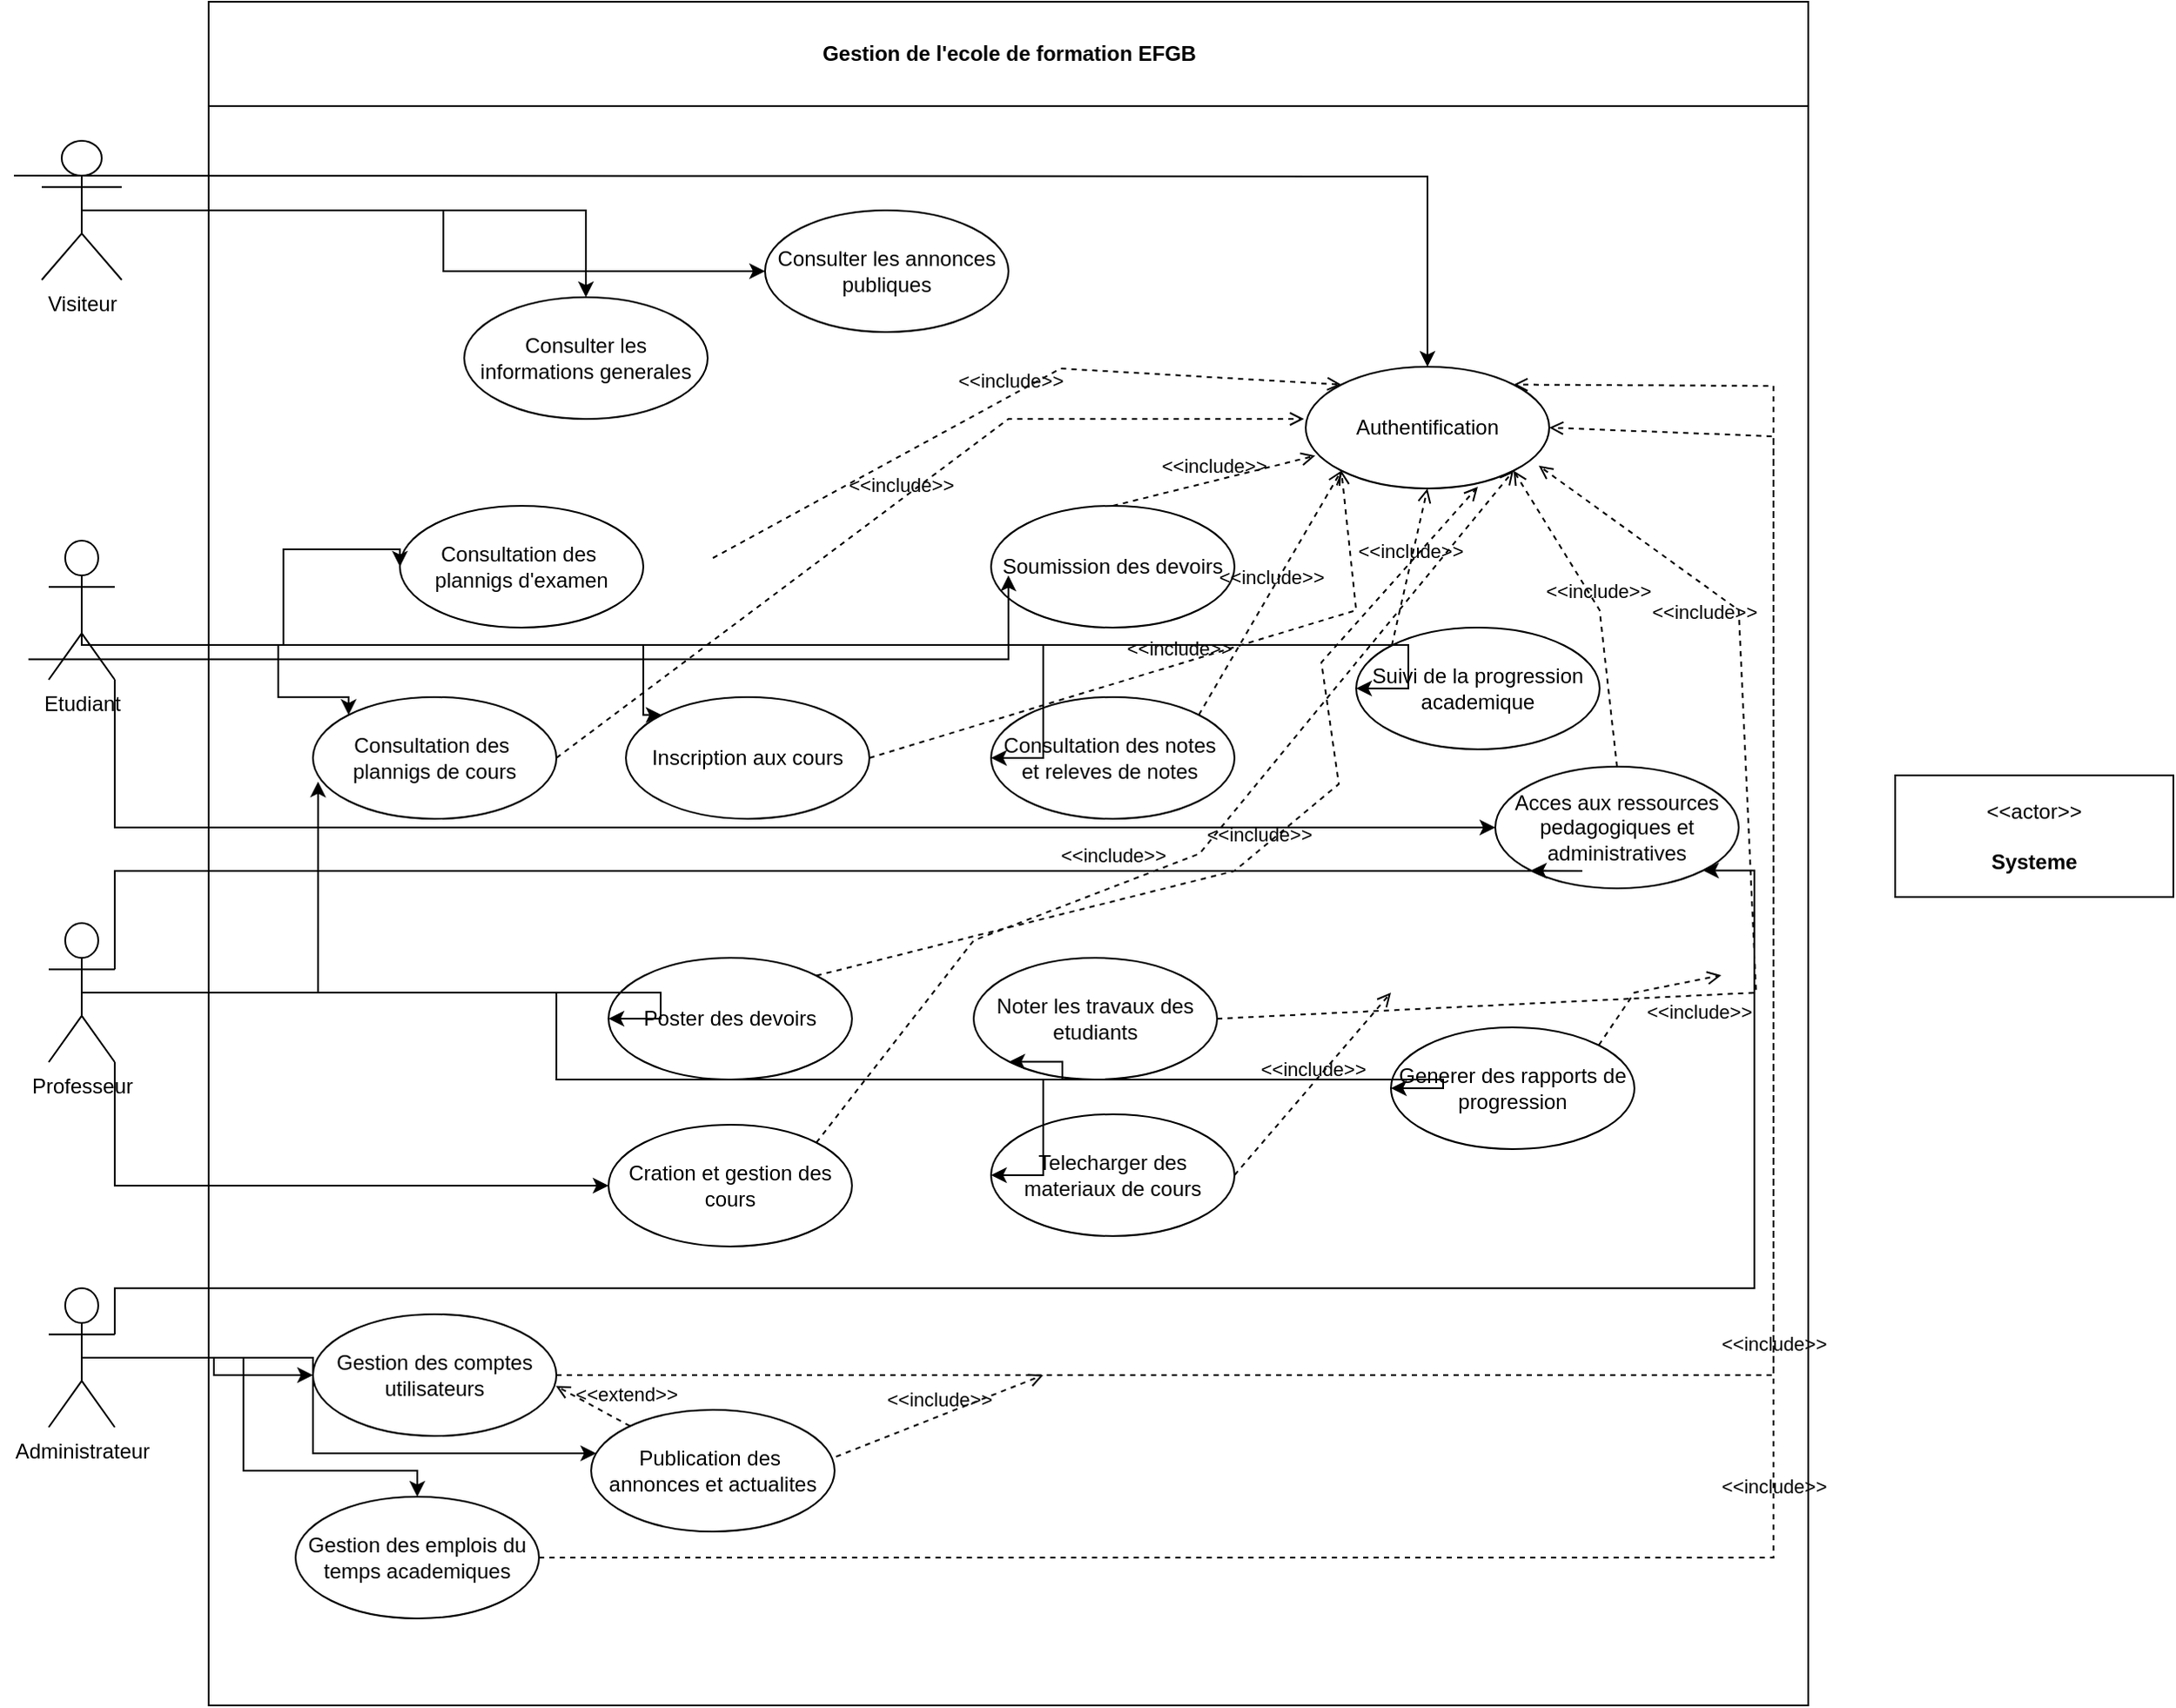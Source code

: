 <mxfile version="26.0.9">
  <diagram id="prtHgNgQTEPvFCAcTncT" name="Page-1">
    <mxGraphModel dx="2585" dy="3616" grid="1" gridSize="10" guides="1" tooltips="1" connect="1" arrows="1" fold="1" page="1" pageScale="1" pageWidth="827" pageHeight="1169" math="0" shadow="0">
      <root>
        <mxCell id="0" />
        <mxCell id="1" parent="0" />
        <mxCell id="dNxyNK7c78bLwvsdeMH5-11" value="Gestion de l&#39;ecole de formation EFGB" style="swimlane;html=1;startSize=60;horizontal=1;containerType=tree;glass=0;" parent="1" vertex="1">
          <mxGeometry x="510" y="-1220" width="920" height="980" as="geometry" />
        </mxCell>
        <mxCell id="xym6LAQNSdxRwfko9QI_-4" value="Authentification" style="ellipse;whiteSpace=wrap;html=1;" vertex="1" parent="dNxyNK7c78bLwvsdeMH5-11">
          <mxGeometry x="631" y="210" width="140" height="70" as="geometry" />
        </mxCell>
        <mxCell id="xym6LAQNSdxRwfko9QI_-5" value="Gestion des comptes utilisateurs" style="ellipse;whiteSpace=wrap;html=1;" vertex="1" parent="dNxyNK7c78bLwvsdeMH5-11">
          <mxGeometry x="60" y="755" width="140" height="70" as="geometry" />
        </mxCell>
        <mxCell id="xym6LAQNSdxRwfko9QI_-6" value="Gestion des emplois du temps academiques" style="ellipse;whiteSpace=wrap;html=1;" vertex="1" parent="dNxyNK7c78bLwvsdeMH5-11">
          <mxGeometry x="50" y="860" width="140" height="70" as="geometry" />
        </mxCell>
        <mxCell id="xym6LAQNSdxRwfko9QI_-7" value="Consultation des&amp;nbsp;&lt;div&gt;plannigs de cours&lt;/div&gt;" style="ellipse;whiteSpace=wrap;html=1;" vertex="1" parent="dNxyNK7c78bLwvsdeMH5-11">
          <mxGeometry x="60" y="400" width="140" height="70" as="geometry" />
        </mxCell>
        <mxCell id="xym6LAQNSdxRwfko9QI_-8" value="Consultation des&amp;nbsp;&lt;div&gt;plannigs d&#39;examen&lt;/div&gt;" style="ellipse;whiteSpace=wrap;html=1;" vertex="1" parent="dNxyNK7c78bLwvsdeMH5-11">
          <mxGeometry x="110" y="290" width="140" height="70" as="geometry" />
        </mxCell>
        <mxCell id="xym6LAQNSdxRwfko9QI_-9" value="Consultation des notes&amp;nbsp;&lt;div&gt;et releves de notes&amp;nbsp;&lt;/div&gt;" style="ellipse;whiteSpace=wrap;html=1;" vertex="1" parent="dNxyNK7c78bLwvsdeMH5-11">
          <mxGeometry x="450" y="400" width="140" height="70" as="geometry" />
        </mxCell>
        <mxCell id="xym6LAQNSdxRwfko9QI_-10" value="Inscription aux cours" style="ellipse;whiteSpace=wrap;html=1;" vertex="1" parent="dNxyNK7c78bLwvsdeMH5-11">
          <mxGeometry x="240" y="400" width="140" height="70" as="geometry" />
        </mxCell>
        <mxCell id="xym6LAQNSdxRwfko9QI_-11" value="Soumission des devoirs" style="ellipse;whiteSpace=wrap;html=1;" vertex="1" parent="dNxyNK7c78bLwvsdeMH5-11">
          <mxGeometry x="450" y="290" width="140" height="70" as="geometry" />
        </mxCell>
        <mxCell id="xym6LAQNSdxRwfko9QI_-12" value="Cration et gestion des cours" style="ellipse;whiteSpace=wrap;html=1;" vertex="1" parent="dNxyNK7c78bLwvsdeMH5-11">
          <mxGeometry x="230" y="646" width="140" height="70" as="geometry" />
        </mxCell>
        <mxCell id="xym6LAQNSdxRwfko9QI_-13" value="Poster des devoirs" style="ellipse;whiteSpace=wrap;html=1;" vertex="1" parent="dNxyNK7c78bLwvsdeMH5-11">
          <mxGeometry x="230" y="550" width="140" height="70" as="geometry" />
        </mxCell>
        <mxCell id="xym6LAQNSdxRwfko9QI_-14" value="Noter les travaux des etudiants" style="ellipse;whiteSpace=wrap;html=1;" vertex="1" parent="dNxyNK7c78bLwvsdeMH5-11">
          <mxGeometry x="440" y="550" width="140" height="70" as="geometry" />
        </mxCell>
        <mxCell id="xym6LAQNSdxRwfko9QI_-15" value="Telecharger des materiaux de cours" style="ellipse;whiteSpace=wrap;html=1;" vertex="1" parent="dNxyNK7c78bLwvsdeMH5-11">
          <mxGeometry x="450" y="640" width="140" height="70" as="geometry" />
        </mxCell>
        <mxCell id="xym6LAQNSdxRwfko9QI_-16" value="Generer des rapports de progression" style="ellipse;whiteSpace=wrap;html=1;" vertex="1" parent="dNxyNK7c78bLwvsdeMH5-11">
          <mxGeometry x="680" y="590" width="140" height="70" as="geometry" />
        </mxCell>
        <mxCell id="xym6LAQNSdxRwfko9QI_-17" value="Publication des&amp;nbsp;&lt;div&gt;annonces et actualites&lt;/div&gt;" style="ellipse;whiteSpace=wrap;html=1;" vertex="1" parent="dNxyNK7c78bLwvsdeMH5-11">
          <mxGeometry x="220" y="810" width="140" height="70" as="geometry" />
        </mxCell>
        <mxCell id="xym6LAQNSdxRwfko9QI_-18" value="Acces aux ressources pedagogiques et administratives" style="ellipse;whiteSpace=wrap;html=1;" vertex="1" parent="dNxyNK7c78bLwvsdeMH5-11">
          <mxGeometry x="740" y="440" width="140" height="70" as="geometry" />
        </mxCell>
        <mxCell id="xym6LAQNSdxRwfko9QI_-19" value="Consulter les annonces publiques" style="ellipse;whiteSpace=wrap;html=1;" vertex="1" parent="dNxyNK7c78bLwvsdeMH5-11">
          <mxGeometry x="320" y="120" width="140" height="70" as="geometry" />
        </mxCell>
        <mxCell id="xym6LAQNSdxRwfko9QI_-20" value="Consulter les informations generales" style="ellipse;whiteSpace=wrap;html=1;" vertex="1" parent="dNxyNK7c78bLwvsdeMH5-11">
          <mxGeometry x="147" y="170" width="140" height="70" as="geometry" />
        </mxCell>
        <mxCell id="xym6LAQNSdxRwfko9QI_-36" style="edgeStyle=orthogonalEdgeStyle;rounded=0;orthogonalLoop=1;jettySize=auto;html=1;exitX=0.5;exitY=0.5;exitDx=0;exitDy=0;exitPerimeter=0;entryX=0.5;entryY=0;entryDx=0;entryDy=0;" edge="1" parent="dNxyNK7c78bLwvsdeMH5-11" target="xym6LAQNSdxRwfko9QI_-4">
          <mxGeometry relative="1" as="geometry">
            <mxPoint x="-112.0" y="100" as="sourcePoint" />
            <mxPoint x="692.0" y="180" as="targetPoint" />
          </mxGeometry>
        </mxCell>
        <mxCell id="xym6LAQNSdxRwfko9QI_-43" style="edgeStyle=orthogonalEdgeStyle;rounded=0;orthogonalLoop=1;jettySize=auto;html=1;exitX=0.5;exitY=0.5;exitDx=0;exitDy=0;exitPerimeter=0;entryX=0.076;entryY=0.311;entryDx=0;entryDy=0;entryPerimeter=0;" edge="1" parent="dNxyNK7c78bLwvsdeMH5-11">
          <mxGeometry relative="1" as="geometry">
            <mxPoint x="-103.67" y="378.23" as="sourcePoint" />
            <mxPoint x="459.97" y="330" as="targetPoint" />
            <Array as="points">
              <mxPoint x="460.33" y="378.23" />
            </Array>
          </mxGeometry>
        </mxCell>
        <mxCell id="xym6LAQNSdxRwfko9QI_-57" value="&amp;lt;&amp;lt;include&amp;gt;&amp;gt;" style="html=1;verticalAlign=bottom;labelBackgroundColor=none;endArrow=open;endFill=0;dashed=1;rounded=0;exitX=1;exitY=0.5;exitDx=0;exitDy=0;entryX=1;entryY=0;entryDx=0;entryDy=0;" edge="1" parent="dNxyNK7c78bLwvsdeMH5-11" source="xym6LAQNSdxRwfko9QI_-5" target="xym6LAQNSdxRwfko9QI_-4">
          <mxGeometry width="160" relative="1" as="geometry">
            <mxPoint x="340" y="788.89" as="sourcePoint" />
            <mxPoint x="500" y="788.89" as="targetPoint" />
            <Array as="points">
              <mxPoint x="900" y="790" />
              <mxPoint x="900" y="440" />
              <mxPoint x="900" y="221" />
            </Array>
          </mxGeometry>
        </mxCell>
        <mxCell id="xym6LAQNSdxRwfko9QI_-58" value="&amp;lt;&amp;lt;include&amp;gt;&amp;gt;" style="html=1;verticalAlign=bottom;labelBackgroundColor=none;endArrow=open;endFill=0;dashed=1;rounded=0;exitX=1;exitY=0.5;exitDx=0;exitDy=0;entryX=1;entryY=0.5;entryDx=0;entryDy=0;" edge="1" parent="dNxyNK7c78bLwvsdeMH5-11" source="xym6LAQNSdxRwfko9QI_-6" target="xym6LAQNSdxRwfko9QI_-4">
          <mxGeometry width="160" relative="1" as="geometry">
            <mxPoint x="340" y="930" as="sourcePoint" />
            <mxPoint x="500" y="930" as="targetPoint" />
            <Array as="points">
              <mxPoint x="900" y="895" />
              <mxPoint x="900" y="550" />
              <mxPoint x="900" y="250" />
            </Array>
          </mxGeometry>
        </mxCell>
        <mxCell id="xym6LAQNSdxRwfko9QI_-59" value="&amp;lt;&amp;lt;include&amp;gt;&amp;gt;" style="html=1;verticalAlign=bottom;labelBackgroundColor=none;endArrow=open;endFill=0;dashed=1;rounded=0;exitX=1;exitY=0.5;exitDx=0;exitDy=0;" edge="1" parent="dNxyNK7c78bLwvsdeMH5-11" source="xym6LAQNSdxRwfko9QI_-7">
          <mxGeometry width="160" relative="1" as="geometry">
            <mxPoint x="240" y="650" as="sourcePoint" />
            <mxPoint x="630" y="240" as="targetPoint" />
            <Array as="points">
              <mxPoint x="460" y="240" />
            </Array>
          </mxGeometry>
        </mxCell>
        <mxCell id="xym6LAQNSdxRwfko9QI_-61" value="&amp;lt;&amp;lt;include&amp;gt;&amp;gt;" style="html=1;verticalAlign=bottom;labelBackgroundColor=none;endArrow=open;endFill=0;dashed=1;rounded=0;entryX=0;entryY=1;entryDx=0;entryDy=0;exitX=1;exitY=0;exitDx=0;exitDy=0;" edge="1" parent="dNxyNK7c78bLwvsdeMH5-11" source="xym6LAQNSdxRwfko9QI_-9" target="xym6LAQNSdxRwfko9QI_-4">
          <mxGeometry width="160" relative="1" as="geometry">
            <mxPoint x="600" y="400" as="sourcePoint" />
            <mxPoint x="400" y="650" as="targetPoint" />
          </mxGeometry>
        </mxCell>
        <mxCell id="xym6LAQNSdxRwfko9QI_-62" value="&amp;lt;&amp;lt;include&amp;gt;&amp;gt;" style="html=1;verticalAlign=bottom;labelBackgroundColor=none;endArrow=open;endFill=0;dashed=1;rounded=0;exitX=1;exitY=0.5;exitDx=0;exitDy=0;entryX=0;entryY=1;entryDx=0;entryDy=0;" edge="1" parent="dNxyNK7c78bLwvsdeMH5-11" source="xym6LAQNSdxRwfko9QI_-10" target="xym6LAQNSdxRwfko9QI_-4">
          <mxGeometry width="160" relative="1" as="geometry">
            <mxPoint x="240" y="650" as="sourcePoint" />
            <mxPoint x="400" y="650" as="targetPoint" />
            <Array as="points">
              <mxPoint x="660" y="350" />
            </Array>
          </mxGeometry>
        </mxCell>
        <mxCell id="xym6LAQNSdxRwfko9QI_-63" value="&amp;lt;&amp;lt;include&amp;gt;&amp;gt;" style="html=1;verticalAlign=bottom;labelBackgroundColor=none;endArrow=open;endFill=0;dashed=1;rounded=0;exitX=0.5;exitY=0;exitDx=0;exitDy=0;entryX=0.039;entryY=0.731;entryDx=0;entryDy=0;entryPerimeter=0;" edge="1" parent="dNxyNK7c78bLwvsdeMH5-11" source="xym6LAQNSdxRwfko9QI_-11" target="xym6LAQNSdxRwfko9QI_-4">
          <mxGeometry width="160" relative="1" as="geometry">
            <mxPoint x="240" y="650" as="sourcePoint" />
            <mxPoint x="400" y="650" as="targetPoint" />
          </mxGeometry>
        </mxCell>
        <mxCell id="xym6LAQNSdxRwfko9QI_-64" value="Suivi de la progression academique" style="ellipse;whiteSpace=wrap;html=1;" vertex="1" parent="dNxyNK7c78bLwvsdeMH5-11">
          <mxGeometry x="660" y="360" width="140" height="70" as="geometry" />
        </mxCell>
        <mxCell id="xym6LAQNSdxRwfko9QI_-66" value="&amp;lt;&amp;lt;include&amp;gt;&amp;gt;" style="html=1;verticalAlign=bottom;labelBackgroundColor=none;endArrow=open;endFill=0;dashed=1;rounded=0;entryX=0.5;entryY=1;entryDx=0;entryDy=0;exitX=0;exitY=0;exitDx=0;exitDy=0;" edge="1" parent="dNxyNK7c78bLwvsdeMH5-11" source="xym6LAQNSdxRwfko9QI_-64" target="xym6LAQNSdxRwfko9QI_-4">
          <mxGeometry width="160" relative="1" as="geometry">
            <mxPoint x="710" y="340" as="sourcePoint" />
            <mxPoint x="760" y="400" as="targetPoint" />
          </mxGeometry>
        </mxCell>
        <mxCell id="xym6LAQNSdxRwfko9QI_-67" value="&amp;lt;&amp;lt;include&amp;gt;&amp;gt;" style="html=1;verticalAlign=bottom;labelBackgroundColor=none;endArrow=open;endFill=0;dashed=1;rounded=0;exitX=1;exitY=0;exitDx=0;exitDy=0;entryX=1;entryY=1;entryDx=0;entryDy=0;" edge="1" parent="dNxyNK7c78bLwvsdeMH5-11" source="xym6LAQNSdxRwfko9QI_-12" target="xym6LAQNSdxRwfko9QI_-4">
          <mxGeometry x="-0.173" y="9" width="160" relative="1" as="geometry">
            <mxPoint x="350" y="400" as="sourcePoint" />
            <mxPoint x="510" y="400" as="targetPoint" />
            <Array as="points">
              <mxPoint x="440" y="540" />
              <mxPoint x="570" y="490" />
            </Array>
            <mxPoint as="offset" />
          </mxGeometry>
        </mxCell>
        <mxCell id="xym6LAQNSdxRwfko9QI_-70" value="&amp;lt;&amp;lt;include&amp;gt;&amp;gt;" style="html=1;verticalAlign=bottom;labelBackgroundColor=none;endArrow=open;endFill=0;dashed=1;rounded=0;exitX=1;exitY=0;exitDx=0;exitDy=0;entryX=0.707;entryY=0.986;entryDx=0;entryDy=0;entryPerimeter=0;" edge="1" parent="dNxyNK7c78bLwvsdeMH5-11" source="xym6LAQNSdxRwfko9QI_-13" target="xym6LAQNSdxRwfko9QI_-4">
          <mxGeometry width="160" relative="1" as="geometry">
            <mxPoint x="350" y="400" as="sourcePoint" />
            <mxPoint x="510" y="400" as="targetPoint" />
            <Array as="points">
              <mxPoint x="590" y="500" />
              <mxPoint x="650" y="450" />
              <mxPoint x="640" y="380" />
            </Array>
          </mxGeometry>
        </mxCell>
        <mxCell id="xym6LAQNSdxRwfko9QI_-73" value="&amp;lt;&amp;lt;include&amp;gt;&amp;gt;" style="html=1;verticalAlign=bottom;labelBackgroundColor=none;endArrow=open;endFill=0;dashed=1;rounded=0;exitX=1;exitY=0.5;exitDx=0;exitDy=0;entryX=0.957;entryY=0.813;entryDx=0;entryDy=0;entryPerimeter=0;" edge="1" parent="dNxyNK7c78bLwvsdeMH5-11" source="xym6LAQNSdxRwfko9QI_-14" target="xym6LAQNSdxRwfko9QI_-4">
          <mxGeometry x="0.609" y="20" width="160" relative="1" as="geometry">
            <mxPoint x="410" y="420" as="sourcePoint" />
            <mxPoint x="570" y="420" as="targetPoint" />
            <Array as="points">
              <mxPoint x="890" y="570" />
              <mxPoint x="880" y="350" />
            </Array>
            <mxPoint as="offset" />
          </mxGeometry>
        </mxCell>
        <mxCell id="xym6LAQNSdxRwfko9QI_-76" value="&amp;lt;&amp;lt;include&amp;gt;&amp;gt;" style="html=1;verticalAlign=bottom;labelBackgroundColor=none;endArrow=open;endFill=0;dashed=1;rounded=0;exitX=1.006;exitY=0.385;exitDx=0;exitDy=0;exitPerimeter=0;" edge="1" parent="dNxyNK7c78bLwvsdeMH5-11" source="xym6LAQNSdxRwfko9QI_-17">
          <mxGeometry width="160" relative="1" as="geometry">
            <mxPoint x="320" y="780" as="sourcePoint" />
            <mxPoint x="480" y="790" as="targetPoint" />
          </mxGeometry>
        </mxCell>
        <mxCell id="xym6LAQNSdxRwfko9QI_-77" value="&amp;lt;&amp;lt;include&amp;gt;&amp;gt;" style="html=1;verticalAlign=bottom;labelBackgroundColor=none;endArrow=open;endFill=0;dashed=1;rounded=0;exitX=0.5;exitY=0;exitDx=0;exitDy=0;entryX=1;entryY=1;entryDx=0;entryDy=0;" edge="1" parent="dNxyNK7c78bLwvsdeMH5-11" source="xym6LAQNSdxRwfko9QI_-18" target="xym6LAQNSdxRwfko9QI_-4">
          <mxGeometry width="160" relative="1" as="geometry">
            <mxPoint x="690" y="640" as="sourcePoint" />
            <mxPoint x="850" y="640" as="targetPoint" />
            <Array as="points">
              <mxPoint x="800" y="350" />
            </Array>
          </mxGeometry>
        </mxCell>
        <mxCell id="xym6LAQNSdxRwfko9QI_-81" value="&amp;lt;&amp;lt;extend&amp;gt;&amp;gt;" style="html=1;verticalAlign=bottom;labelBackgroundColor=none;endArrow=open;endFill=0;dashed=1;rounded=0;entryX=0.998;entryY=0.589;entryDx=0;entryDy=0;entryPerimeter=0;" edge="1" parent="dNxyNK7c78bLwvsdeMH5-11" source="xym6LAQNSdxRwfko9QI_-17" target="xym6LAQNSdxRwfko9QI_-5">
          <mxGeometry x="-0.733" y="-7" width="160" relative="1" as="geometry">
            <mxPoint x="300" y="780" as="sourcePoint" />
            <mxPoint x="460" y="780" as="targetPoint" />
            <mxPoint as="offset" />
          </mxGeometry>
        </mxCell>
        <mxCell id="xym6LAQNSdxRwfko9QI_-46" style="edgeStyle=orthogonalEdgeStyle;rounded=0;orthogonalLoop=1;jettySize=auto;html=1;exitX=0.5;exitY=0.5;exitDx=0;exitDy=0;exitPerimeter=0;" edge="1" parent="1" source="xym6LAQNSdxRwfko9QI_-21" target="xym6LAQNSdxRwfko9QI_-20">
          <mxGeometry relative="1" as="geometry" />
        </mxCell>
        <mxCell id="xym6LAQNSdxRwfko9QI_-47" style="edgeStyle=orthogonalEdgeStyle;rounded=0;orthogonalLoop=1;jettySize=auto;html=1;exitX=0.5;exitY=0.5;exitDx=0;exitDy=0;exitPerimeter=0;entryX=0;entryY=0.5;entryDx=0;entryDy=0;" edge="1" parent="1" source="xym6LAQNSdxRwfko9QI_-21" target="xym6LAQNSdxRwfko9QI_-19">
          <mxGeometry relative="1" as="geometry" />
        </mxCell>
        <mxCell id="xym6LAQNSdxRwfko9QI_-21" value="Visiteur" style="shape=umlActor;verticalLabelPosition=bottom;verticalAlign=top;html=1;" vertex="1" parent="1">
          <mxGeometry x="414" y="-1140" width="46" height="80" as="geometry" />
        </mxCell>
        <mxCell id="xym6LAQNSdxRwfko9QI_-39" style="edgeStyle=orthogonalEdgeStyle;rounded=0;orthogonalLoop=1;jettySize=auto;html=1;exitX=0.5;exitY=0.5;exitDx=0;exitDy=0;exitPerimeter=0;entryX=0;entryY=0;entryDx=0;entryDy=0;" edge="1" parent="1" source="xym6LAQNSdxRwfko9QI_-26" target="xym6LAQNSdxRwfko9QI_-7">
          <mxGeometry relative="1" as="geometry">
            <Array as="points">
              <mxPoint x="437" y="-850" />
              <mxPoint x="550" y="-850" />
              <mxPoint x="550" y="-820" />
            </Array>
          </mxGeometry>
        </mxCell>
        <mxCell id="xym6LAQNSdxRwfko9QI_-41" style="edgeStyle=orthogonalEdgeStyle;rounded=0;orthogonalLoop=1;jettySize=auto;html=1;exitX=0.5;exitY=0.5;exitDx=0;exitDy=0;exitPerimeter=0;entryX=0;entryY=0.5;entryDx=0;entryDy=0;" edge="1" parent="1" source="xym6LAQNSdxRwfko9QI_-26" target="xym6LAQNSdxRwfko9QI_-8">
          <mxGeometry relative="1" as="geometry">
            <Array as="points">
              <mxPoint x="437" y="-850" />
              <mxPoint x="553" y="-850" />
              <mxPoint x="553" y="-905" />
            </Array>
          </mxGeometry>
        </mxCell>
        <mxCell id="xym6LAQNSdxRwfko9QI_-42" style="edgeStyle=orthogonalEdgeStyle;rounded=0;orthogonalLoop=1;jettySize=auto;html=1;exitX=0.5;exitY=0.5;exitDx=0;exitDy=0;exitPerimeter=0;entryX=0;entryY=0.5;entryDx=0;entryDy=0;" edge="1" parent="1" source="xym6LAQNSdxRwfko9QI_-26" target="xym6LAQNSdxRwfko9QI_-9">
          <mxGeometry relative="1" as="geometry">
            <Array as="points">
              <mxPoint x="437" y="-850" />
              <mxPoint x="990" y="-850" />
            </Array>
          </mxGeometry>
        </mxCell>
        <mxCell id="xym6LAQNSdxRwfko9QI_-44" style="edgeStyle=orthogonalEdgeStyle;rounded=0;orthogonalLoop=1;jettySize=auto;html=1;exitX=0.5;exitY=0.5;exitDx=0;exitDy=0;exitPerimeter=0;entryX=0;entryY=0;entryDx=0;entryDy=0;" edge="1" parent="1" source="xym6LAQNSdxRwfko9QI_-26" target="xym6LAQNSdxRwfko9QI_-10">
          <mxGeometry relative="1" as="geometry">
            <Array as="points">
              <mxPoint x="437" y="-850" />
              <mxPoint x="760" y="-850" />
            </Array>
          </mxGeometry>
        </mxCell>
        <mxCell id="xym6LAQNSdxRwfko9QI_-54" style="edgeStyle=orthogonalEdgeStyle;rounded=0;orthogonalLoop=1;jettySize=auto;html=1;exitX=1;exitY=1;exitDx=0;exitDy=0;exitPerimeter=0;entryX=0;entryY=0.5;entryDx=0;entryDy=0;" edge="1" parent="1" source="xym6LAQNSdxRwfko9QI_-26" target="xym6LAQNSdxRwfko9QI_-18">
          <mxGeometry relative="1" as="geometry" />
        </mxCell>
        <mxCell id="xym6LAQNSdxRwfko9QI_-65" style="edgeStyle=orthogonalEdgeStyle;rounded=0;orthogonalLoop=1;jettySize=auto;html=1;exitX=0.5;exitY=0.5;exitDx=0;exitDy=0;exitPerimeter=0;entryX=0;entryY=0.5;entryDx=0;entryDy=0;" edge="1" parent="1" source="xym6LAQNSdxRwfko9QI_-26" target="xym6LAQNSdxRwfko9QI_-64">
          <mxGeometry relative="1" as="geometry">
            <Array as="points">
              <mxPoint x="437" y="-850" />
              <mxPoint x="1200" y="-850" />
            </Array>
          </mxGeometry>
        </mxCell>
        <mxCell id="xym6LAQNSdxRwfko9QI_-26" value="Etudiant" style="shape=umlActor;verticalLabelPosition=bottom;verticalAlign=top;html=1;" vertex="1" parent="1">
          <mxGeometry x="418" y="-910" width="38" height="80" as="geometry" />
        </mxCell>
        <mxCell id="xym6LAQNSdxRwfko9QI_-48" style="edgeStyle=orthogonalEdgeStyle;rounded=0;orthogonalLoop=1;jettySize=auto;html=1;exitX=0.5;exitY=0.5;exitDx=0;exitDy=0;exitPerimeter=0;entryX=0;entryY=0.5;entryDx=0;entryDy=0;" edge="1" parent="1" source="xym6LAQNSdxRwfko9QI_-27" target="xym6LAQNSdxRwfko9QI_-13">
          <mxGeometry relative="1" as="geometry">
            <Array as="points">
              <mxPoint x="770" y="-650" />
            </Array>
          </mxGeometry>
        </mxCell>
        <mxCell id="xym6LAQNSdxRwfko9QI_-49" style="edgeStyle=orthogonalEdgeStyle;rounded=0;orthogonalLoop=1;jettySize=auto;html=1;exitX=1;exitY=1;exitDx=0;exitDy=0;exitPerimeter=0;entryX=0;entryY=0.5;entryDx=0;entryDy=0;" edge="1" parent="1" source="xym6LAQNSdxRwfko9QI_-27" target="xym6LAQNSdxRwfko9QI_-12">
          <mxGeometry relative="1" as="geometry" />
        </mxCell>
        <mxCell id="xym6LAQNSdxRwfko9QI_-51" style="edgeStyle=orthogonalEdgeStyle;rounded=0;orthogonalLoop=1;jettySize=auto;html=1;exitX=0.5;exitY=0.5;exitDx=0;exitDy=0;exitPerimeter=0;entryX=0;entryY=1;entryDx=0;entryDy=0;" edge="1" parent="1" source="xym6LAQNSdxRwfko9QI_-27" target="xym6LAQNSdxRwfko9QI_-14">
          <mxGeometry relative="1" as="geometry">
            <Array as="points">
              <mxPoint x="710" y="-650" />
              <mxPoint x="710" y="-600" />
              <mxPoint x="1001" y="-600" />
            </Array>
          </mxGeometry>
        </mxCell>
        <mxCell id="xym6LAQNSdxRwfko9QI_-52" style="edgeStyle=orthogonalEdgeStyle;rounded=0;orthogonalLoop=1;jettySize=auto;html=1;exitX=0.5;exitY=0.5;exitDx=0;exitDy=0;exitPerimeter=0;entryX=0;entryY=0.5;entryDx=0;entryDy=0;" edge="1" parent="1" source="xym6LAQNSdxRwfko9QI_-27" target="xym6LAQNSdxRwfko9QI_-15">
          <mxGeometry relative="1" as="geometry">
            <Array as="points">
              <mxPoint x="710" y="-650" />
              <mxPoint x="710" y="-600" />
              <mxPoint x="990" y="-600" />
            </Array>
          </mxGeometry>
        </mxCell>
        <mxCell id="xym6LAQNSdxRwfko9QI_-53" style="edgeStyle=orthogonalEdgeStyle;rounded=0;orthogonalLoop=1;jettySize=auto;html=1;exitX=0.5;exitY=0.5;exitDx=0;exitDy=0;exitPerimeter=0;entryX=0;entryY=0.5;entryDx=0;entryDy=0;" edge="1" parent="1" source="xym6LAQNSdxRwfko9QI_-27" target="xym6LAQNSdxRwfko9QI_-16">
          <mxGeometry relative="1" as="geometry">
            <Array as="points">
              <mxPoint x="710" y="-650" />
              <mxPoint x="710" y="-600" />
              <mxPoint x="1220" y="-600" />
            </Array>
          </mxGeometry>
        </mxCell>
        <mxCell id="xym6LAQNSdxRwfko9QI_-55" style="edgeStyle=orthogonalEdgeStyle;rounded=0;orthogonalLoop=1;jettySize=auto;html=1;exitX=1;exitY=0.333;exitDx=0;exitDy=0;exitPerimeter=0;entryX=0;entryY=1;entryDx=0;entryDy=0;" edge="1" parent="1" source="xym6LAQNSdxRwfko9QI_-27" target="xym6LAQNSdxRwfko9QI_-18">
          <mxGeometry relative="1" as="geometry">
            <Array as="points">
              <mxPoint x="456" y="-720" />
              <mxPoint x="1300" y="-720" />
            </Array>
          </mxGeometry>
        </mxCell>
        <mxCell id="xym6LAQNSdxRwfko9QI_-27" value="Professeur" style="shape=umlActor;verticalLabelPosition=bottom;verticalAlign=top;html=1;" vertex="1" parent="1">
          <mxGeometry x="418" y="-690" width="38" height="80" as="geometry" />
        </mxCell>
        <mxCell id="xym6LAQNSdxRwfko9QI_-37" style="edgeStyle=orthogonalEdgeStyle;rounded=0;orthogonalLoop=1;jettySize=auto;html=1;exitX=0.5;exitY=0.5;exitDx=0;exitDy=0;exitPerimeter=0;entryX=0;entryY=0.5;entryDx=0;entryDy=0;" edge="1" parent="1" source="xym6LAQNSdxRwfko9QI_-28" target="xym6LAQNSdxRwfko9QI_-5">
          <mxGeometry relative="1" as="geometry" />
        </mxCell>
        <mxCell id="xym6LAQNSdxRwfko9QI_-38" style="edgeStyle=orthogonalEdgeStyle;rounded=0;orthogonalLoop=1;jettySize=auto;html=1;exitX=0.5;exitY=0.5;exitDx=0;exitDy=0;exitPerimeter=0;" edge="1" parent="1" source="xym6LAQNSdxRwfko9QI_-28" target="xym6LAQNSdxRwfko9QI_-6">
          <mxGeometry relative="1" as="geometry">
            <Array as="points">
              <mxPoint x="530" y="-440" />
              <mxPoint x="530" y="-375" />
            </Array>
          </mxGeometry>
        </mxCell>
        <mxCell id="xym6LAQNSdxRwfko9QI_-50" style="edgeStyle=orthogonalEdgeStyle;rounded=0;orthogonalLoop=1;jettySize=auto;html=1;exitX=0.5;exitY=0.5;exitDx=0;exitDy=0;exitPerimeter=0;" edge="1" parent="1" source="xym6LAQNSdxRwfko9QI_-28" target="xym6LAQNSdxRwfko9QI_-17">
          <mxGeometry relative="1" as="geometry">
            <Array as="points">
              <mxPoint x="570" y="-440" />
              <mxPoint x="570" y="-385" />
            </Array>
          </mxGeometry>
        </mxCell>
        <mxCell id="xym6LAQNSdxRwfko9QI_-56" style="edgeStyle=orthogonalEdgeStyle;rounded=0;orthogonalLoop=1;jettySize=auto;html=1;exitX=1;exitY=0.333;exitDx=0;exitDy=0;exitPerimeter=0;entryX=1;entryY=1;entryDx=0;entryDy=0;" edge="1" parent="1" source="xym6LAQNSdxRwfko9QI_-28" target="xym6LAQNSdxRwfko9QI_-18">
          <mxGeometry relative="1" as="geometry">
            <Array as="points">
              <mxPoint x="456" y="-480" />
              <mxPoint x="1399" y="-480" />
            </Array>
          </mxGeometry>
        </mxCell>
        <mxCell id="xym6LAQNSdxRwfko9QI_-28" value="Administrateur" style="shape=umlActor;verticalLabelPosition=bottom;verticalAlign=top;html=1;" vertex="1" parent="1">
          <mxGeometry x="418" y="-480" width="38" height="80" as="geometry" />
        </mxCell>
        <mxCell id="xym6LAQNSdxRwfko9QI_-34" value="&amp;lt;&amp;lt;actor&amp;gt;&amp;gt;&lt;br&gt;&lt;br&gt;&lt;b&gt;Systeme&lt;/b&gt;" style="html=1;align=center;verticalAlign=middle;dashed=0;whiteSpace=wrap;" vertex="1" parent="1">
          <mxGeometry x="1480" y="-775" width="160" height="70" as="geometry" />
        </mxCell>
        <mxCell id="xym6LAQNSdxRwfko9QI_-40" style="edgeStyle=orthogonalEdgeStyle;rounded=0;orthogonalLoop=1;jettySize=auto;html=1;exitX=0.5;exitY=0.5;exitDx=0;exitDy=0;exitPerimeter=0;entryX=0.021;entryY=0.694;entryDx=0;entryDy=0;entryPerimeter=0;" edge="1" parent="1" source="xym6LAQNSdxRwfko9QI_-27" target="xym6LAQNSdxRwfko9QI_-7">
          <mxGeometry relative="1" as="geometry" />
        </mxCell>
        <mxCell id="xym6LAQNSdxRwfko9QI_-60" value="&amp;lt;&amp;lt;include&amp;gt;&amp;gt;" style="html=1;verticalAlign=bottom;labelBackgroundColor=none;endArrow=open;endFill=0;dashed=1;rounded=0;entryX=0;entryY=0;entryDx=0;entryDy=0;" edge="1" parent="1" target="xym6LAQNSdxRwfko9QI_-4">
          <mxGeometry width="160" relative="1" as="geometry">
            <mxPoint x="800" y="-900" as="sourcePoint" />
            <mxPoint x="940" y="-1010" as="targetPoint" />
            <Array as="points">
              <mxPoint x="1000" y="-1009" />
            </Array>
          </mxGeometry>
        </mxCell>
        <mxCell id="xym6LAQNSdxRwfko9QI_-74" value="&amp;lt;&amp;lt;include&amp;gt;&amp;gt;" style="html=1;verticalAlign=bottom;labelBackgroundColor=none;endArrow=open;endFill=0;dashed=1;rounded=0;exitX=1;exitY=0.5;exitDx=0;exitDy=0;" edge="1" parent="1" source="xym6LAQNSdxRwfko9QI_-15">
          <mxGeometry width="160" relative="1" as="geometry">
            <mxPoint x="1160" y="-530" as="sourcePoint" />
            <mxPoint x="1190" y="-650" as="targetPoint" />
          </mxGeometry>
        </mxCell>
        <mxCell id="xym6LAQNSdxRwfko9QI_-75" value="&amp;lt;&amp;lt;include&amp;gt;&amp;gt;" style="html=1;verticalAlign=bottom;labelBackgroundColor=none;endArrow=open;endFill=0;dashed=1;rounded=0;exitX=1;exitY=0;exitDx=0;exitDy=0;" edge="1" parent="1" source="xym6LAQNSdxRwfko9QI_-16">
          <mxGeometry x="0.572" y="-27" width="160" relative="1" as="geometry">
            <mxPoint x="1080" y="-820" as="sourcePoint" />
            <mxPoint x="1380" y="-660" as="targetPoint" />
            <Array as="points">
              <mxPoint x="1330" y="-650" />
            </Array>
            <mxPoint as="offset" />
          </mxGeometry>
        </mxCell>
      </root>
    </mxGraphModel>
  </diagram>
</mxfile>
